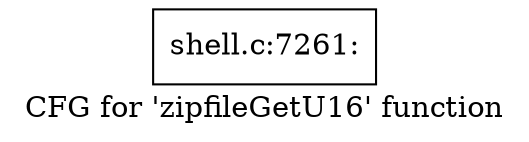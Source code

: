 digraph "CFG for 'zipfileGetU16' function" {
	label="CFG for 'zipfileGetU16' function";

	Node0x56027672f6a0 [shape=record,label="{shell.c:7261:}"];
}
